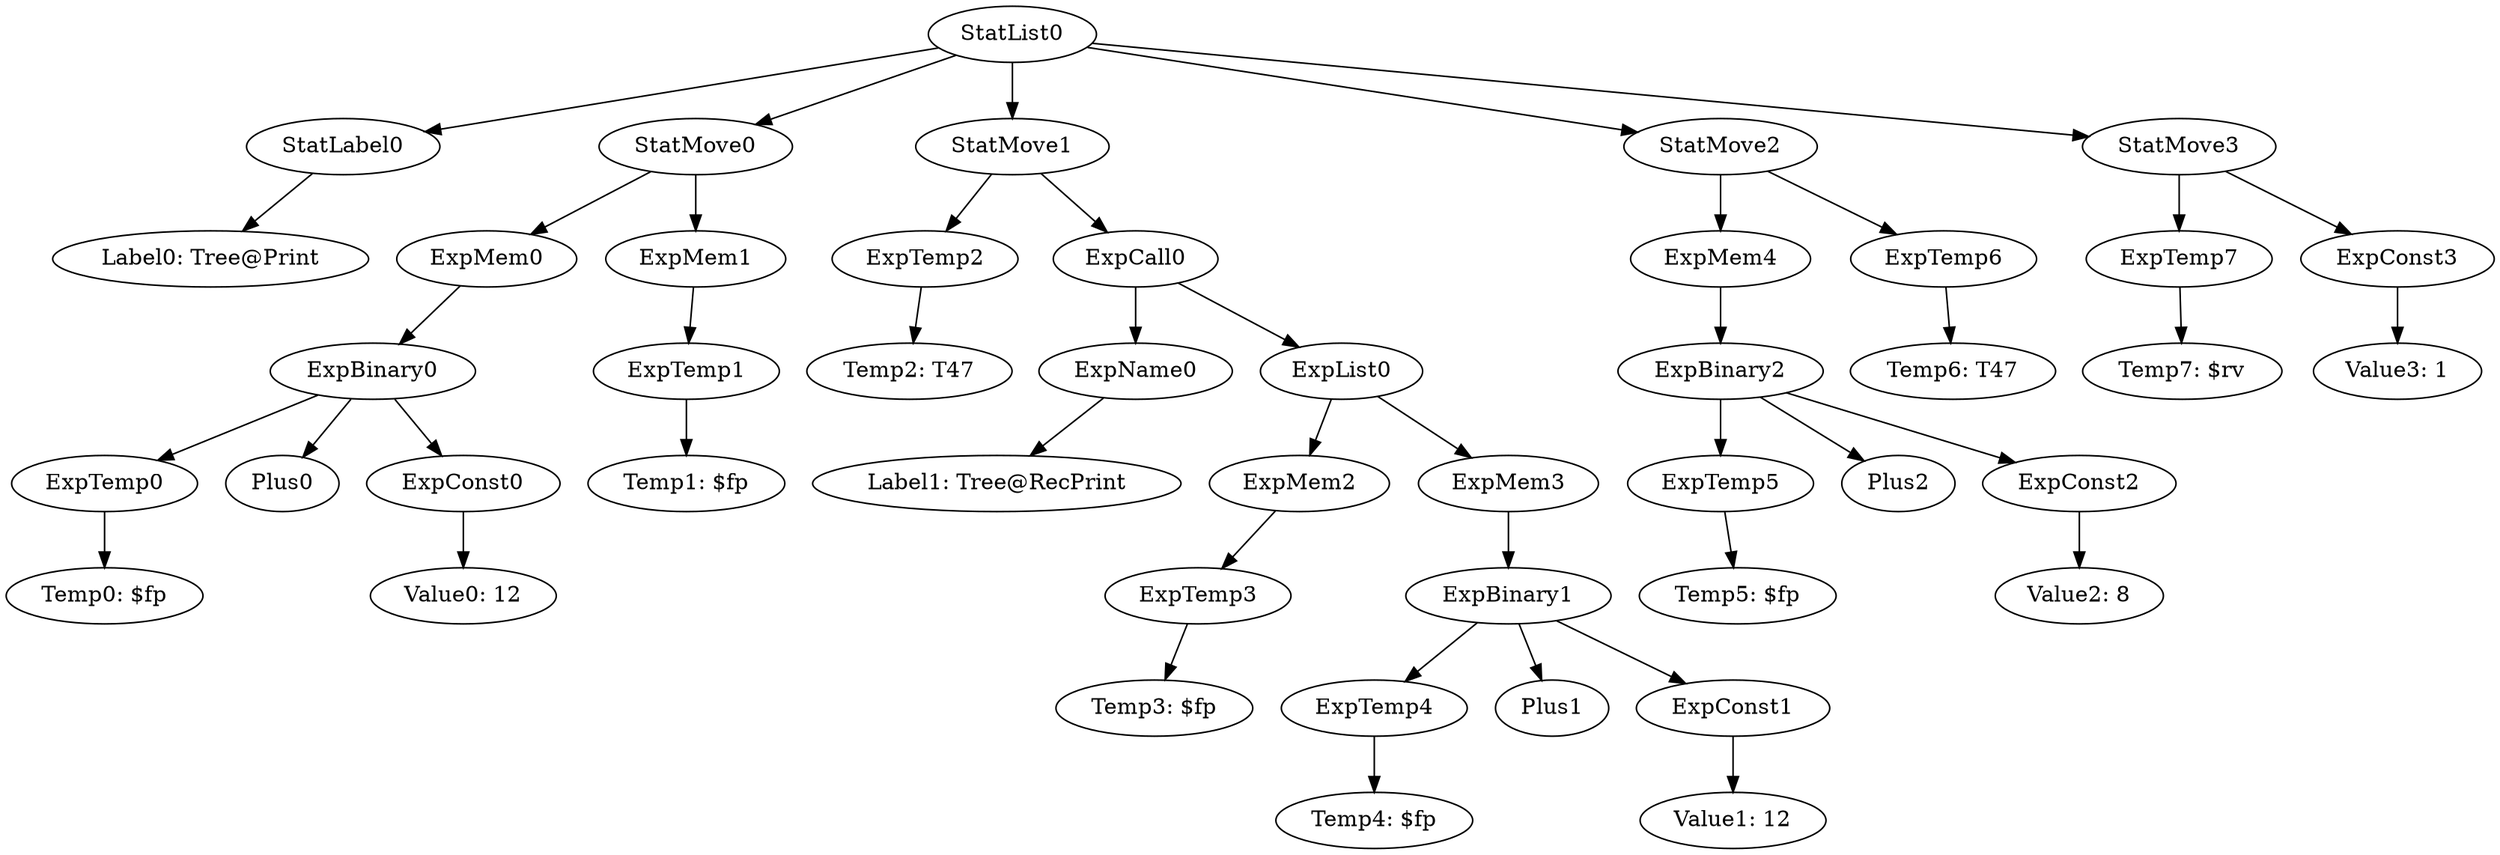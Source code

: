 digraph {
	ordering = out;
	ExpConst3 -> "Value3: 1";
	StatMove3 -> ExpTemp7;
	StatMove3 -> ExpConst3;
	ExpTemp6 -> "Temp6: T47";
	StatMove2 -> ExpMem4;
	StatMove2 -> ExpTemp6;
	ExpConst2 -> "Value2: 8";
	ExpMem1 -> ExpTemp1;
	ExpConst0 -> "Value0: 12";
	ExpMem0 -> ExpBinary0;
	ExpBinary1 -> ExpTemp4;
	ExpBinary1 -> Plus1;
	ExpBinary1 -> ExpConst1;
	ExpMem3 -> ExpBinary1;
	ExpTemp2 -> "Temp2: T47";
	StatLabel0 -> "Label0: Tree@Print";
	StatList0 -> StatLabel0;
	StatList0 -> StatMove0;
	StatList0 -> StatMove1;
	StatList0 -> StatMove2;
	StatList0 -> StatMove3;
	ExpTemp0 -> "Temp0: $fp";
	StatMove0 -> ExpMem0;
	StatMove0 -> ExpMem1;
	ExpMem4 -> ExpBinary2;
	ExpBinary0 -> ExpTemp0;
	ExpBinary0 -> Plus0;
	ExpBinary0 -> ExpConst0;
	StatMove1 -> ExpTemp2;
	StatMove1 -> ExpCall0;
	ExpConst1 -> "Value1: 12";
	ExpName0 -> "Label1: Tree@RecPrint";
	ExpMem2 -> ExpTemp3;
	ExpCall0 -> ExpName0;
	ExpCall0 -> ExpList0;
	ExpTemp7 -> "Temp7: $rv";
	ExpTemp4 -> "Temp4: $fp";
	ExpBinary2 -> ExpTemp5;
	ExpBinary2 -> Plus2;
	ExpBinary2 -> ExpConst2;
	ExpTemp3 -> "Temp3: $fp";
	ExpList0 -> ExpMem2;
	ExpList0 -> ExpMem3;
	ExpTemp1 -> "Temp1: $fp";
	ExpTemp5 -> "Temp5: $fp";
}

